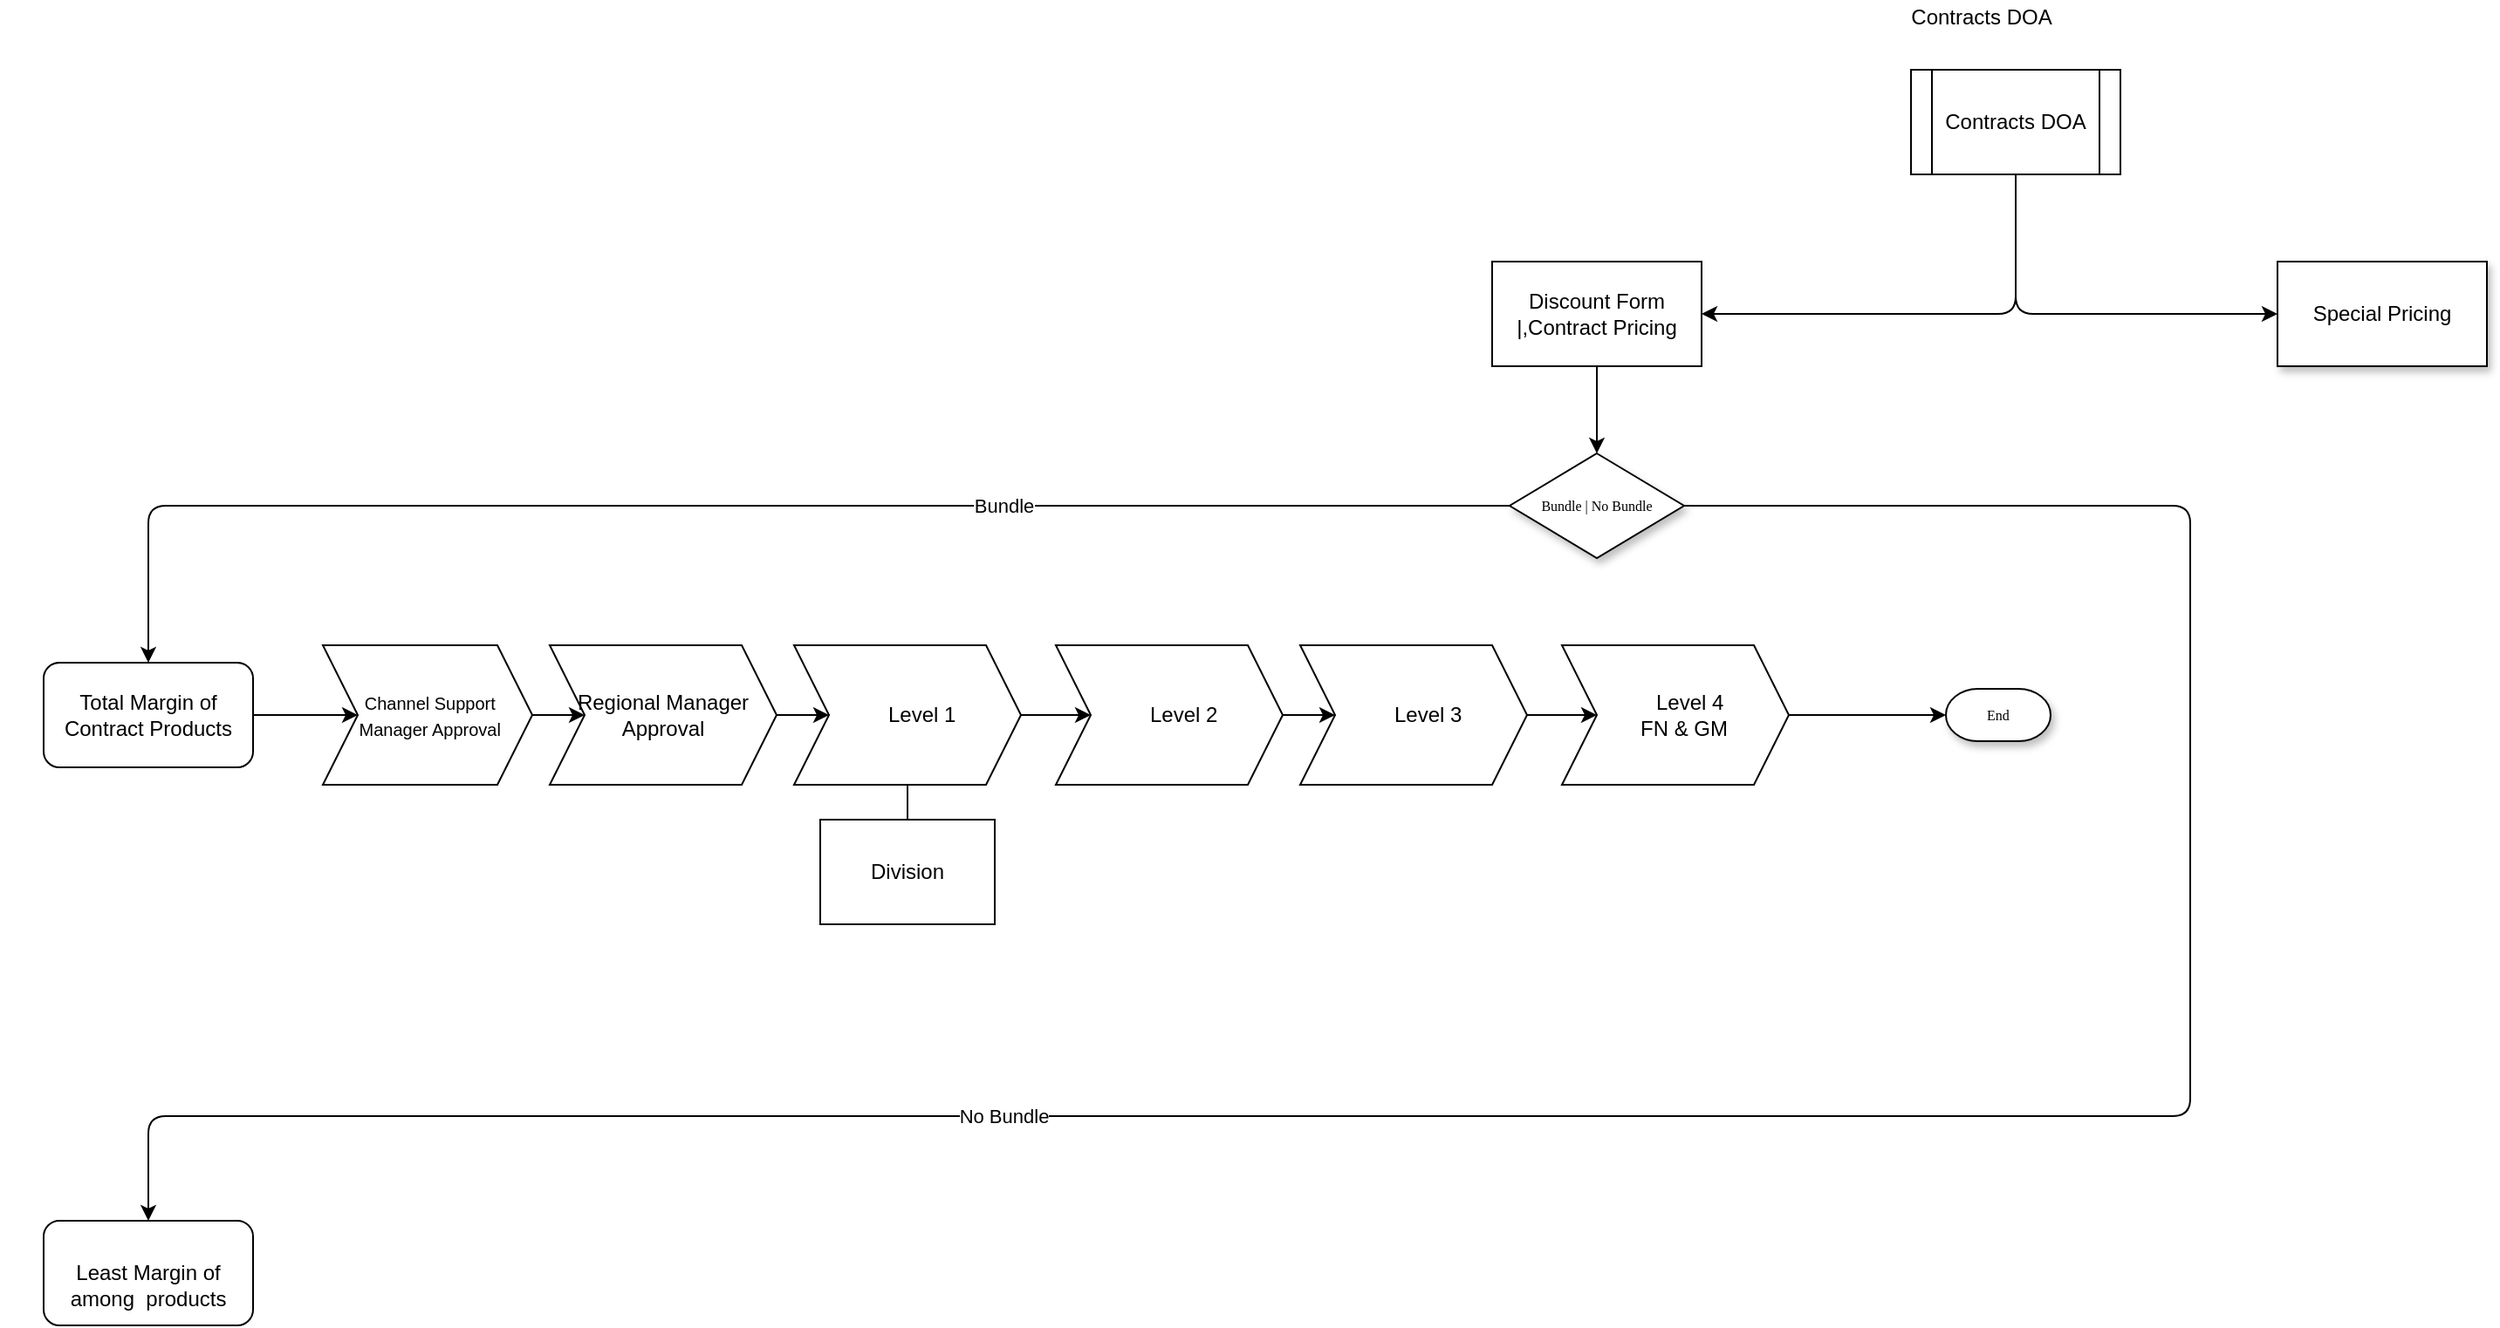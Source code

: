 <mxfile version="14.4.5" type="github">
  <diagram name="Page-1" id="edf60f1a-56cd-e834-aa8a-f176f3a09ee4">
    <mxGraphModel dx="2403" dy="772" grid="1" gridSize="10" guides="1" tooltips="1" connect="1" arrows="1" fold="1" page="1" pageScale="1" pageWidth="1100" pageHeight="850" math="0" shadow="0">
      <root>
        <mxCell id="0" />
        <mxCell id="1" parent="0" />
        <mxCell id="60e70716793133e9-4" value="&lt;span style=&quot;font-family: &amp;#34;helvetica&amp;#34; ; font-size: 12px&quot;&gt;Special Pricing&lt;/span&gt;" style="rounded=0;whiteSpace=wrap;html=1;shadow=1;labelBackgroundColor=none;strokeWidth=1;fontFamily=Verdana;fontSize=8;align=center;" parent="1" vertex="1">
          <mxGeometry x="670" y="180" width="120" height="60" as="geometry" />
        </mxCell>
        <mxCell id="r0wQkKcDz_AkUR-mDeuy-10" style="edgeStyle=orthogonalEdgeStyle;curved=0;rounded=1;sketch=0;orthogonalLoop=1;jettySize=auto;html=1;exitX=1;exitY=0.5;exitDx=0;exitDy=0;entryX=0.5;entryY=0;entryDx=0;entryDy=0;" edge="1" parent="1" source="60e70716793133e9-5" target="r0wQkKcDz_AkUR-mDeuy-15">
          <mxGeometry relative="1" as="geometry">
            <mxPoint x="450" y="440" as="targetPoint" />
            <Array as="points">
              <mxPoint x="620" y="320" />
              <mxPoint x="620" y="670" />
              <mxPoint x="-550" y="670" />
            </Array>
          </mxGeometry>
        </mxCell>
        <mxCell id="r0wQkKcDz_AkUR-mDeuy-11" value="No Bundle" style="edgeLabel;html=1;align=center;verticalAlign=middle;resizable=0;points=[];" vertex="1" connectable="0" parent="r0wQkKcDz_AkUR-mDeuy-10">
          <mxGeometry x="-0.16" relative="1" as="geometry">
            <mxPoint x="-535" as="offset" />
          </mxGeometry>
        </mxCell>
        <mxCell id="r0wQkKcDz_AkUR-mDeuy-12" style="edgeStyle=orthogonalEdgeStyle;curved=0;rounded=1;sketch=0;orthogonalLoop=1;jettySize=auto;html=1;exitX=0;exitY=0.5;exitDx=0;exitDy=0;entryX=0.5;entryY=0;entryDx=0;entryDy=0;" edge="1" parent="1" source="60e70716793133e9-5" target="r0wQkKcDz_AkUR-mDeuy-14">
          <mxGeometry relative="1" as="geometry">
            <mxPoint x="80" y="430" as="targetPoint" />
          </mxGeometry>
        </mxCell>
        <mxCell id="r0wQkKcDz_AkUR-mDeuy-13" value="Bundle" style="edgeLabel;html=1;align=center;verticalAlign=middle;resizable=0;points=[];" vertex="1" connectable="0" parent="r0wQkKcDz_AkUR-mDeuy-12">
          <mxGeometry x="0.152" y="4" relative="1" as="geometry">
            <mxPoint x="211" y="-4" as="offset" />
          </mxGeometry>
        </mxCell>
        <mxCell id="60e70716793133e9-5" value="Bundle | No Bundle" style="rhombus;whiteSpace=wrap;html=1;rounded=0;shadow=1;labelBackgroundColor=none;strokeWidth=1;fontFamily=Verdana;fontSize=8;align=center;" parent="1" vertex="1">
          <mxGeometry x="230" y="290" width="100" height="60" as="geometry" />
        </mxCell>
        <mxCell id="60e70716793133e9-30" value="End" style="strokeWidth=1;html=1;shape=mxgraph.flowchart.terminator;whiteSpace=wrap;rounded=0;shadow=1;labelBackgroundColor=none;fontFamily=Verdana;fontSize=8;align=center;" parent="1" vertex="1">
          <mxGeometry x="480" y="425" width="60" height="30" as="geometry" />
        </mxCell>
        <mxCell id="r0wQkKcDz_AkUR-mDeuy-1" value="Contracts DOA" style="text;html=1;resizable=0;autosize=1;align=center;verticalAlign=middle;points=[];fillColor=none;strokeColor=none;rounded=0;sketch=0;" vertex="1" parent="1">
          <mxGeometry x="450" y="30" width="100" height="20" as="geometry" />
        </mxCell>
        <mxCell id="r0wQkKcDz_AkUR-mDeuy-7" style="edgeStyle=orthogonalEdgeStyle;curved=0;rounded=1;sketch=0;orthogonalLoop=1;jettySize=auto;html=1;exitX=0.5;exitY=1;exitDx=0;exitDy=0;entryX=0;entryY=0.5;entryDx=0;entryDy=0;" edge="1" parent="1" source="r0wQkKcDz_AkUR-mDeuy-2" target="60e70716793133e9-4">
          <mxGeometry relative="1" as="geometry" />
        </mxCell>
        <mxCell id="r0wQkKcDz_AkUR-mDeuy-2" value="Contracts DOA" style="shape=process;whiteSpace=wrap;html=1;backgroundOutline=1;rounded=0;sketch=0;" vertex="1" parent="1">
          <mxGeometry x="460" y="70" width="120" height="60" as="geometry" />
        </mxCell>
        <mxCell id="r0wQkKcDz_AkUR-mDeuy-8" style="edgeStyle=orthogonalEdgeStyle;curved=0;rounded=1;sketch=0;orthogonalLoop=1;jettySize=auto;html=1;exitX=0.5;exitY=1;exitDx=0;exitDy=0;entryX=0.5;entryY=0;entryDx=0;entryDy=0;" edge="1" parent="1" source="r0wQkKcDz_AkUR-mDeuy-5" target="60e70716793133e9-5">
          <mxGeometry relative="1" as="geometry" />
        </mxCell>
        <mxCell id="r0wQkKcDz_AkUR-mDeuy-5" value="Discount Form |,Contract Pricing" style="rounded=0;whiteSpace=wrap;html=1;sketch=0;" vertex="1" parent="1">
          <mxGeometry x="220" y="180" width="120" height="60" as="geometry" />
        </mxCell>
        <mxCell id="r0wQkKcDz_AkUR-mDeuy-6" style="edgeStyle=orthogonalEdgeStyle;curved=0;rounded=1;sketch=0;orthogonalLoop=1;jettySize=auto;html=1;exitX=0.5;exitY=1;exitDx=0;exitDy=0;entryX=1;entryY=0.5;entryDx=0;entryDy=0;" edge="1" parent="1" source="r0wQkKcDz_AkUR-mDeuy-2" target="r0wQkKcDz_AkUR-mDeuy-5">
          <mxGeometry relative="1" as="geometry">
            <mxPoint x="520" y="130" as="sourcePoint" />
            <mxPoint x="260" y="225" as="targetPoint" />
            <Array as="points">
              <mxPoint x="520" y="210" />
            </Array>
          </mxGeometry>
        </mxCell>
        <mxCell id="r0wQkKcDz_AkUR-mDeuy-22" style="edgeStyle=orthogonalEdgeStyle;curved=0;rounded=1;sketch=0;orthogonalLoop=1;jettySize=auto;html=1;entryX=0;entryY=0.5;entryDx=0;entryDy=0;" edge="1" parent="1" source="r0wQkKcDz_AkUR-mDeuy-14" target="r0wQkKcDz_AkUR-mDeuy-16">
          <mxGeometry relative="1" as="geometry" />
        </mxCell>
        <mxCell id="r0wQkKcDz_AkUR-mDeuy-14" value="Total Margin of Contract Products" style="rounded=1;whiteSpace=wrap;html=1;sketch=0;" vertex="1" parent="1">
          <mxGeometry x="-610" y="410" width="120" height="60" as="geometry" />
        </mxCell>
        <mxCell id="r0wQkKcDz_AkUR-mDeuy-15" value="&lt;table border=&quot;0&quot; cellpadding=&quot;0&quot; cellspacing=&quot;0&quot; width=&quot;169&quot; style=&quot;border-collapse: collapse ; width: 127pt&quot;&gt;&lt;tbody&gt;&lt;tr style=&quot;height: 15.0pt&quot;&gt;&lt;br/&gt;  &lt;td height=&quot;20&quot; width=&quot;169&quot; style=&quot;height: 15.0pt ; width: 127pt&quot;&gt;Least Margin of&lt;br/&gt;  among&amp;nbsp; products&lt;/td&gt;&lt;/tr&gt;&lt;/tbody&gt;&lt;/table&gt;" style="rounded=1;whiteSpace=wrap;html=1;sketch=0;align=center;" vertex="1" parent="1">
          <mxGeometry x="-610" y="730" width="120" height="60" as="geometry" />
        </mxCell>
        <mxCell id="r0wQkKcDz_AkUR-mDeuy-23" style="edgeStyle=orthogonalEdgeStyle;curved=0;rounded=1;sketch=0;orthogonalLoop=1;jettySize=auto;html=1;exitX=1;exitY=0.5;exitDx=0;exitDy=0;entryX=0;entryY=0.5;entryDx=0;entryDy=0;" edge="1" parent="1" source="r0wQkKcDz_AkUR-mDeuy-16" target="r0wQkKcDz_AkUR-mDeuy-17">
          <mxGeometry relative="1" as="geometry" />
        </mxCell>
        <mxCell id="r0wQkKcDz_AkUR-mDeuy-16" value="&lt;font style=&quot;font-size: 10px&quot;&gt;&amp;nbsp; &amp;nbsp; Channel Support&amp;nbsp; &amp;nbsp; &amp;nbsp;Manager Approval&lt;/font&gt;" style="shape=step;perimeter=stepPerimeter;whiteSpace=wrap;html=1;fixedSize=1;rounded=0;sketch=0;" vertex="1" parent="1">
          <mxGeometry x="-450" y="400" width="120" height="80" as="geometry" />
        </mxCell>
        <mxCell id="r0wQkKcDz_AkUR-mDeuy-24" style="edgeStyle=orthogonalEdgeStyle;curved=0;rounded=1;sketch=0;orthogonalLoop=1;jettySize=auto;html=1;exitX=1;exitY=0.5;exitDx=0;exitDy=0;" edge="1" parent="1" source="r0wQkKcDz_AkUR-mDeuy-17" target="r0wQkKcDz_AkUR-mDeuy-18">
          <mxGeometry relative="1" as="geometry" />
        </mxCell>
        <mxCell id="r0wQkKcDz_AkUR-mDeuy-17" value="Regional Manager Approval" style="shape=step;perimeter=stepPerimeter;whiteSpace=wrap;html=1;fixedSize=1;rounded=0;sketch=0;" vertex="1" parent="1">
          <mxGeometry x="-320" y="400" width="130" height="80" as="geometry" />
        </mxCell>
        <mxCell id="r0wQkKcDz_AkUR-mDeuy-25" style="edgeStyle=orthogonalEdgeStyle;curved=0;rounded=1;sketch=0;orthogonalLoop=1;jettySize=auto;html=1;exitX=1;exitY=0.5;exitDx=0;exitDy=0;entryX=0;entryY=0.5;entryDx=0;entryDy=0;" edge="1" parent="1" source="r0wQkKcDz_AkUR-mDeuy-18" target="r0wQkKcDz_AkUR-mDeuy-19">
          <mxGeometry relative="1" as="geometry" />
        </mxCell>
        <mxCell id="r0wQkKcDz_AkUR-mDeuy-18" value="&amp;nbsp; &amp;nbsp; &amp;nbsp;Level 1" style="shape=step;perimeter=stepPerimeter;whiteSpace=wrap;html=1;fixedSize=1;rounded=0;sketch=0;" vertex="1" parent="1">
          <mxGeometry x="-180" y="400" width="130" height="80" as="geometry" />
        </mxCell>
        <mxCell id="r0wQkKcDz_AkUR-mDeuy-26" style="edgeStyle=orthogonalEdgeStyle;curved=0;rounded=1;sketch=0;orthogonalLoop=1;jettySize=auto;html=1;exitX=1;exitY=0.5;exitDx=0;exitDy=0;" edge="1" parent="1" source="r0wQkKcDz_AkUR-mDeuy-19" target="r0wQkKcDz_AkUR-mDeuy-20">
          <mxGeometry relative="1" as="geometry" />
        </mxCell>
        <mxCell id="r0wQkKcDz_AkUR-mDeuy-19" value="&amp;nbsp; &amp;nbsp; &amp;nbsp;Level 2" style="shape=step;perimeter=stepPerimeter;whiteSpace=wrap;html=1;fixedSize=1;rounded=0;sketch=0;" vertex="1" parent="1">
          <mxGeometry x="-30" y="400" width="130" height="80" as="geometry" />
        </mxCell>
        <mxCell id="r0wQkKcDz_AkUR-mDeuy-27" style="edgeStyle=orthogonalEdgeStyle;curved=0;rounded=1;sketch=0;orthogonalLoop=1;jettySize=auto;html=1;exitX=1;exitY=0.5;exitDx=0;exitDy=0;" edge="1" parent="1" source="r0wQkKcDz_AkUR-mDeuy-20" target="r0wQkKcDz_AkUR-mDeuy-21">
          <mxGeometry relative="1" as="geometry" />
        </mxCell>
        <mxCell id="r0wQkKcDz_AkUR-mDeuy-20" value="&amp;nbsp; &amp;nbsp; &amp;nbsp;Level 3" style="shape=step;perimeter=stepPerimeter;whiteSpace=wrap;html=1;fixedSize=1;rounded=0;sketch=0;" vertex="1" parent="1">
          <mxGeometry x="110" y="400" width="130" height="80" as="geometry" />
        </mxCell>
        <mxCell id="r0wQkKcDz_AkUR-mDeuy-28" style="edgeStyle=orthogonalEdgeStyle;curved=0;rounded=1;sketch=0;orthogonalLoop=1;jettySize=auto;html=1;exitX=1;exitY=0.5;exitDx=0;exitDy=0;entryX=0;entryY=0.5;entryDx=0;entryDy=0;entryPerimeter=0;" edge="1" parent="1" source="r0wQkKcDz_AkUR-mDeuy-21" target="60e70716793133e9-30">
          <mxGeometry relative="1" as="geometry" />
        </mxCell>
        <mxCell id="r0wQkKcDz_AkUR-mDeuy-21" value="&amp;nbsp; &amp;nbsp; &amp;nbsp;Level 4&lt;br&gt;&amp;nbsp; &amp;nbsp;FN &amp;amp; GM" style="shape=step;perimeter=stepPerimeter;whiteSpace=wrap;html=1;fixedSize=1;rounded=0;sketch=0;" vertex="1" parent="1">
          <mxGeometry x="260" y="400" width="130" height="80" as="geometry" />
        </mxCell>
        <mxCell id="r0wQkKcDz_AkUR-mDeuy-32" value="Division" style="whiteSpace=wrap;html=1;align=center;verticalAlign=middle;treeFolding=1;treeMoving=1;newEdgeStyle={&quot;edgeStyle&quot;:&quot;elbowEdgeStyle&quot;,&quot;startArrow&quot;:&quot;none&quot;,&quot;endArrow&quot;:&quot;none&quot;};rounded=0;sketch=0;" vertex="1" parent="1">
          <mxGeometry x="-165" y="500" width="100" height="60" as="geometry" />
        </mxCell>
        <mxCell id="r0wQkKcDz_AkUR-mDeuy-33" value="" style="edgeStyle=elbowEdgeStyle;elbow=vertical;startArrow=none;endArrow=none;rounded=0;html=1;exitX=0.5;exitY=1;exitDx=0;exitDy=0;" edge="1" target="r0wQkKcDz_AkUR-mDeuy-32" parent="1" source="r0wQkKcDz_AkUR-mDeuy-18">
          <mxGeometry relative="1" as="geometry">
            <mxPoint x="-165" y="550" as="sourcePoint" />
          </mxGeometry>
        </mxCell>
      </root>
    </mxGraphModel>
  </diagram>
</mxfile>
